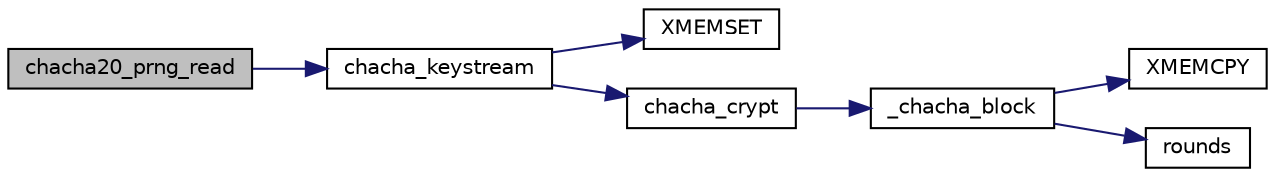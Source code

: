 digraph "chacha20_prng_read"
{
 // LATEX_PDF_SIZE
  edge [fontname="Helvetica",fontsize="10",labelfontname="Helvetica",labelfontsize="10"];
  node [fontname="Helvetica",fontsize="10",shape=record];
  rankdir="LR";
  Node35 [label="chacha20_prng_read",height=0.2,width=0.4,color="black", fillcolor="grey75", style="filled", fontcolor="black",tooltip="Read from the PRNG."];
  Node35 -> Node36 [color="midnightblue",fontsize="10",style="solid",fontname="Helvetica"];
  Node36 [label="chacha_keystream",height=0.2,width=0.4,color="black", fillcolor="white", style="filled",URL="$chacha__keystream_8c.html#a3a29ed9997a58d432f9e8ddca7b90bdd",tooltip="Generate a stream of random bytes via ChaCha."];
  Node36 -> Node37 [color="midnightblue",fontsize="10",style="solid",fontname="Helvetica"];
  Node37 [label="XMEMSET",height=0.2,width=0.4,color="black", fillcolor="white", style="filled",URL="$tomcrypt__cfg_8h.html#aa3c34a6f6c61de7da9258b5a30e32c2f",tooltip=" "];
  Node36 -> Node38 [color="midnightblue",fontsize="10",style="solid",fontname="Helvetica"];
  Node38 [label="chacha_crypt",height=0.2,width=0.4,color="black", fillcolor="white", style="filled",URL="$chacha__crypt_8c.html#a1b1272fcac65a1e6a1ee555891b7c95e",tooltip="Encrypt (or decrypt) bytes of ciphertext (or plaintext) with ChaCha."];
  Node38 -> Node39 [color="midnightblue",fontsize="10",style="solid",fontname="Helvetica"];
  Node39 [label="_chacha_block",height=0.2,width=0.4,color="black", fillcolor="white", style="filled",URL="$chacha__crypt_8c.html#a0f59b85d38348fa6829e4cedb228c594",tooltip=" "];
  Node39 -> Node40 [color="midnightblue",fontsize="10",style="solid",fontname="Helvetica"];
  Node40 [label="XMEMCPY",height=0.2,width=0.4,color="black", fillcolor="white", style="filled",URL="$tomcrypt__cfg_8h.html#a7691dd48d60d5fc6daf2fa7ec4c55e12",tooltip=" "];
  Node39 -> Node41 [color="midnightblue",fontsize="10",style="solid",fontname="Helvetica"];
  Node41 [label="rounds",height=0.2,width=0.4,color="black", fillcolor="white", style="filled",URL="$kseed_8c.html#a51da46362a22c8107683876e9c12ec82",tooltip=" "];
}
